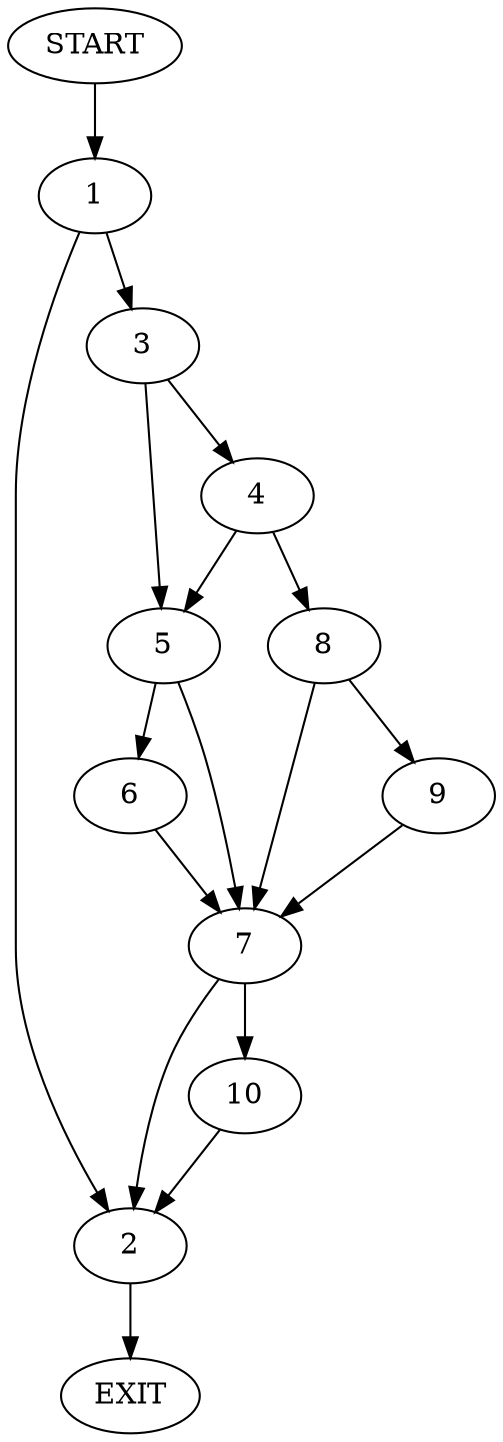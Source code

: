 digraph {
0 [label="START"]
11 [label="EXIT"]
0 -> 1
1 -> 2
1 -> 3
3 -> 4
3 -> 5
2 -> 11
5 -> 6
5 -> 7
4 -> 8
4 -> 5
8 -> 9
8 -> 7
6 -> 7
7 -> 2
7 -> 10
9 -> 7
10 -> 2
}
